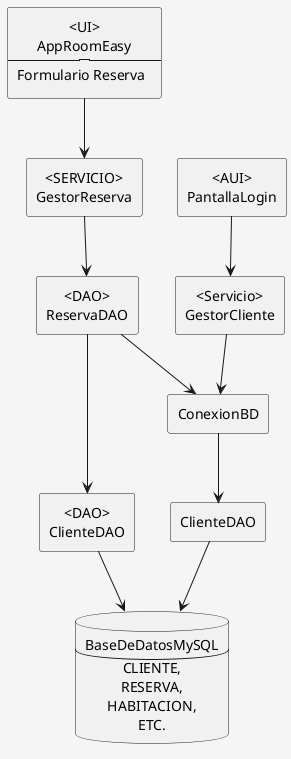 @startuml
skinparam backgroundColor #f5f5f5
skinparam componentStyle rectangle
skinparam shadowing false
skinparam defaultTextAlignment center
skinparam rectangle {
    BackgroundColor White
    BorderColor Black
    RoundCorner 15
}

component "<UI>\nAppRoomEasy\n--------\nFormulario Reserva" as AppRoomEasy

component "<AUI>\nPantallaLogin" as PantallaLogin

component "<SERVICIO>\nGestorReserva" as GestorReserva
component "<Servicio>\nGestorCliente" as GestorCliente

component "<DAO>\nReservaDAO" as ReservaDAO
component "<DAO>\nClienteDAO" as ClienteDAO1
component "ClienteDAO" as ClienteDAO2

component "ConexionBD" as ConexionBD
database "BaseDeDatosMySQL\n--\nCLIENTE,\nRESERVA,\nHABITACION,\nETC." as BD

AppRoomEasy --> GestorReserva
GestorReserva --> ReservaDAO
ReservaDAO --> ClienteDAO1
PantallaLogin --> GestorCliente
GestorCliente --> ConexionBD
ConexionBD --> ClienteDAO2
ClienteDAO1 --> BD
ClienteDAO2 --> BD
ReservaDAO --> ConexionBD

@enduml